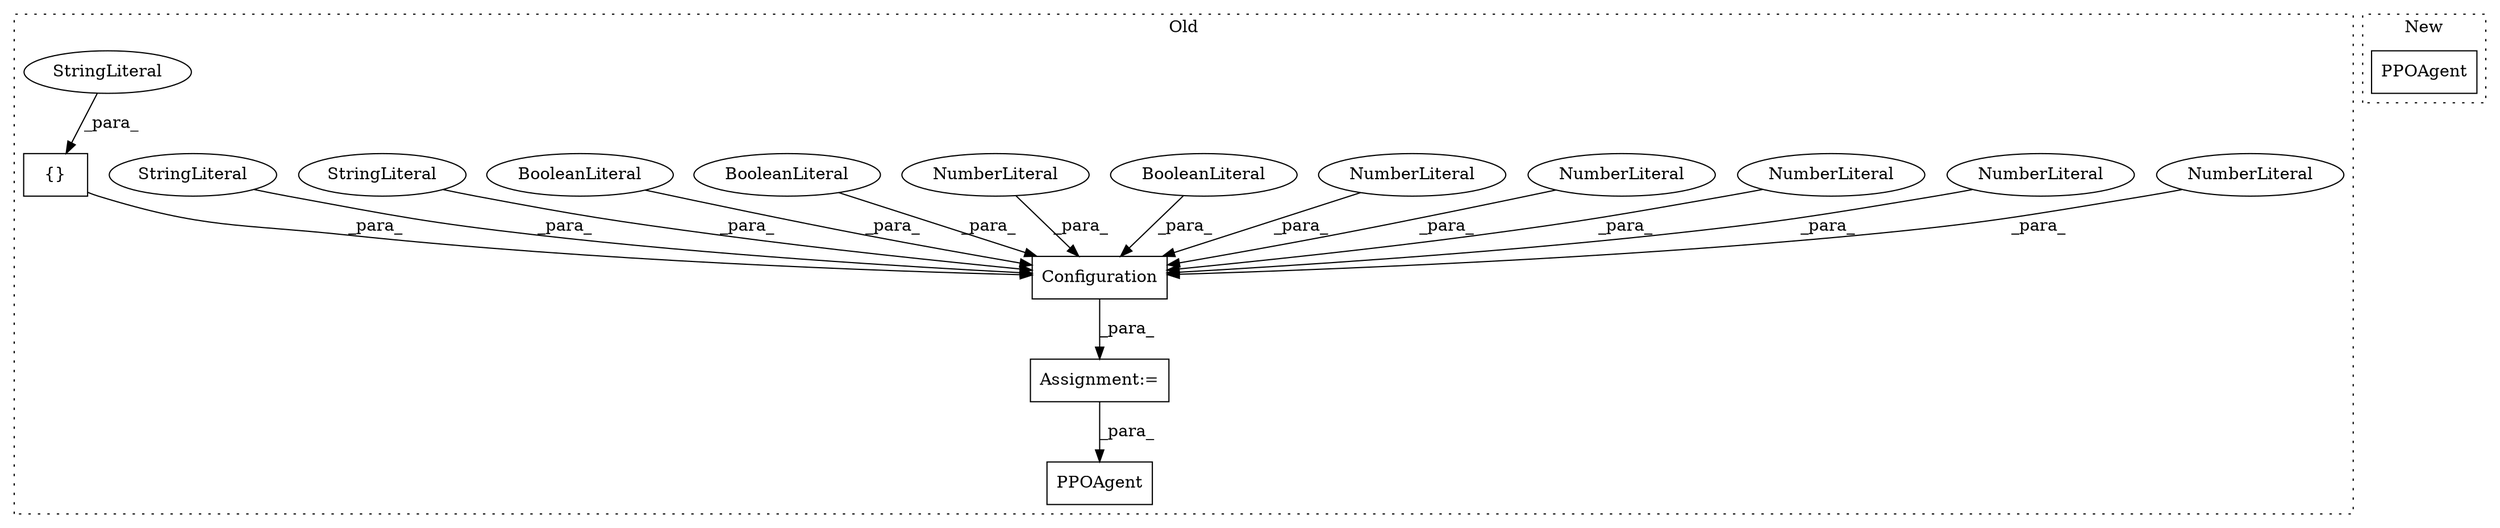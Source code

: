 digraph G {
subgraph cluster0 {
1 [label="PPOAgent" a="32" s="549,600" l="9,1" shape="box"];
3 [label="Configuration" a="32" s="269,451" l="14,1" shape="box"];
4 [label="NumberLiteral" a="34" s="377" l="3" shape="ellipse"];
5 [label="NumberLiteral" a="34" s="433" l="1" shape="ellipse"];
6 [label="NumberLiteral" a="34" s="336" l="4" shape="ellipse"];
7 [label="NumberLiteral" a="34" s="420" l="1" shape="ellipse"];
8 [label="NumberLiteral" a="34" s="346" l="4" shape="ellipse"];
9 [label="BooleanLiteral" a="9" s="440" l="5" shape="ellipse"];
10 [label="Assignment:=" a="7" s="268" l="1" shape="box"];
11 [label="NumberLiteral" a="34" s="327" l="2" shape="ellipse"];
12 [label="{}" a="4" s="405,418" l="1,1" shape="box"];
13 [label="BooleanLiteral" a="9" s="427" l="5" shape="ellipse"];
14 [label="BooleanLiteral" a="9" s="371" l="5" shape="ellipse"];
15 [label="StringLiteral" a="45" s="381" l="6" shape="ellipse"];
16 [label="StringLiteral" a="45" s="330" l="5" shape="ellipse"];
17 [label="StringLiteral" a="45" s="406" l="12" shape="ellipse"];
label = "Old";
style="dotted";
}
subgraph cluster1 {
2 [label="PPOAgent" a="32" s="353,505" l="9,1" shape="box"];
label = "New";
style="dotted";
}
3 -> 10 [label="_para_"];
4 -> 3 [label="_para_"];
5 -> 3 [label="_para_"];
6 -> 3 [label="_para_"];
7 -> 3 [label="_para_"];
8 -> 3 [label="_para_"];
9 -> 3 [label="_para_"];
10 -> 1 [label="_para_"];
11 -> 3 [label="_para_"];
12 -> 3 [label="_para_"];
13 -> 3 [label="_para_"];
14 -> 3 [label="_para_"];
15 -> 3 [label="_para_"];
16 -> 3 [label="_para_"];
17 -> 12 [label="_para_"];
}